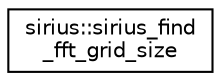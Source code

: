 digraph "Graphical Class Hierarchy"
{
 // INTERACTIVE_SVG=YES
  edge [fontname="Helvetica",fontsize="10",labelfontname="Helvetica",labelfontsize="10"];
  node [fontname="Helvetica",fontsize="10",shape=record];
  rankdir="LR";
  Node1 [label="sirius::sirius_find\l_fft_grid_size",height=0.2,width=0.4,color="black", fillcolor="white", style="filled",URL="$interfacesirius_1_1sirius__find__fft__grid__size.html"];
}
